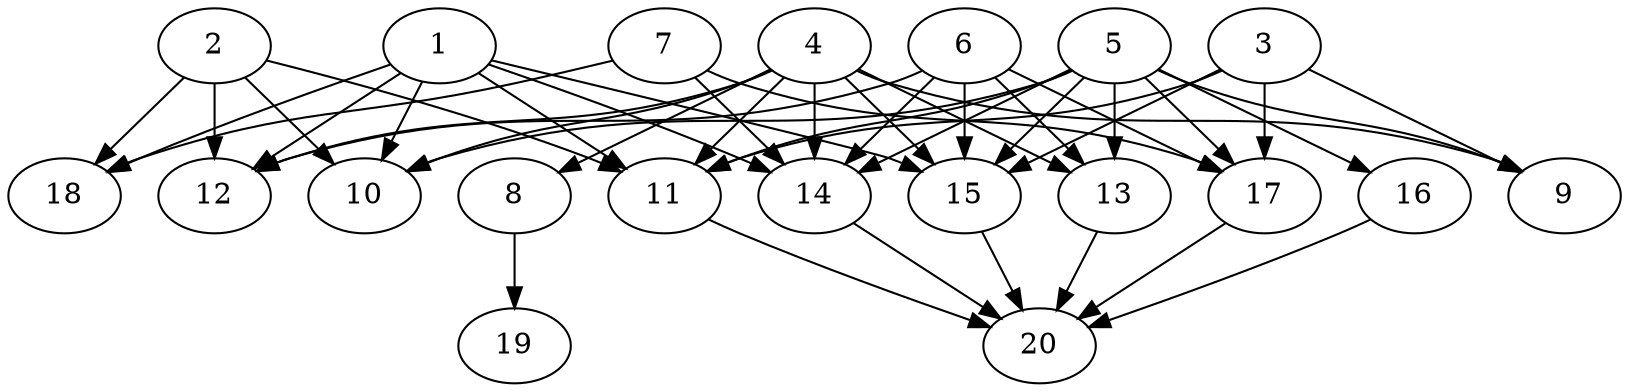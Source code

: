 // DAG automatically generated by daggen at Wed Jul 24 21:20:53 2019
// ./daggen --dot -n 20 --ccr 0.4 --fat 0.8 --regular 0.5 --density 0.7 --mindata 5242880 --maxdata 52428800 
digraph G {
  1 [size="26263040", alpha="0.06", expect_size="10505216"] 
  1 -> 10 [size ="10505216"]
  1 -> 11 [size ="10505216"]
  1 -> 12 [size ="10505216"]
  1 -> 14 [size ="10505216"]
  1 -> 15 [size ="10505216"]
  1 -> 18 [size ="10505216"]
  2 [size="40117760", alpha="0.14", expect_size="16047104"] 
  2 -> 10 [size ="16047104"]
  2 -> 11 [size ="16047104"]
  2 -> 12 [size ="16047104"]
  2 -> 18 [size ="16047104"]
  3 [size="110620160", alpha="0.09", expect_size="44248064"] 
  3 -> 9 [size ="44248064"]
  3 -> 11 [size ="44248064"]
  3 -> 15 [size ="44248064"]
  3 -> 17 [size ="44248064"]
  4 [size="38607360", alpha="0.10", expect_size="15442944"] 
  4 -> 8 [size ="15442944"]
  4 -> 9 [size ="15442944"]
  4 -> 10 [size ="15442944"]
  4 -> 11 [size ="15442944"]
  4 -> 12 [size ="15442944"]
  4 -> 13 [size ="15442944"]
  4 -> 14 [size ="15442944"]
  4 -> 15 [size ="15442944"]
  5 [size="122990080", alpha="0.13", expect_size="49196032"] 
  5 -> 9 [size ="49196032"]
  5 -> 10 [size ="49196032"]
  5 -> 11 [size ="49196032"]
  5 -> 13 [size ="49196032"]
  5 -> 14 [size ="49196032"]
  5 -> 15 [size ="49196032"]
  5 -> 16 [size ="49196032"]
  5 -> 17 [size ="49196032"]
  6 [size="111106560", alpha="0.13", expect_size="44442624"] 
  6 -> 12 [size ="44442624"]
  6 -> 13 [size ="44442624"]
  6 -> 14 [size ="44442624"]
  6 -> 15 [size ="44442624"]
  6 -> 17 [size ="44442624"]
  7 [size="40998400", alpha="0.14", expect_size="16399360"] 
  7 -> 14 [size ="16399360"]
  7 -> 17 [size ="16399360"]
  7 -> 18 [size ="16399360"]
  8 [size="75568640", alpha="0.08", expect_size="30227456"] 
  8 -> 19 [size ="30227456"]
  9 [size="52472320", alpha="0.11", expect_size="20988928"] 
  10 [size="93688320", alpha="0.04", expect_size="37475328"] 
  11 [size="125422080", alpha="0.06", expect_size="50168832"] 
  11 -> 20 [size ="50168832"]
  12 [size="45719040", alpha="0.14", expect_size="18287616"] 
  13 [size="129669120", alpha="0.05", expect_size="51867648"] 
  13 -> 20 [size ="51867648"]
  14 [size="64307200", alpha="0.11", expect_size="25722880"] 
  14 -> 20 [size ="25722880"]
  15 [size="124894720", alpha="0.08", expect_size="49957888"] 
  15 -> 20 [size ="49957888"]
  16 [size="85803520", alpha="0.05", expect_size="34321408"] 
  16 -> 20 [size ="34321408"]
  17 [size="47203840", alpha="0.08", expect_size="18881536"] 
  17 -> 20 [size ="18881536"]
  18 [size="130987520", alpha="0.15", expect_size="52395008"] 
  19 [size="62689280", alpha="0.13", expect_size="25075712"] 
  20 [size="130496000", alpha="0.17", expect_size="52198400"] 
}
